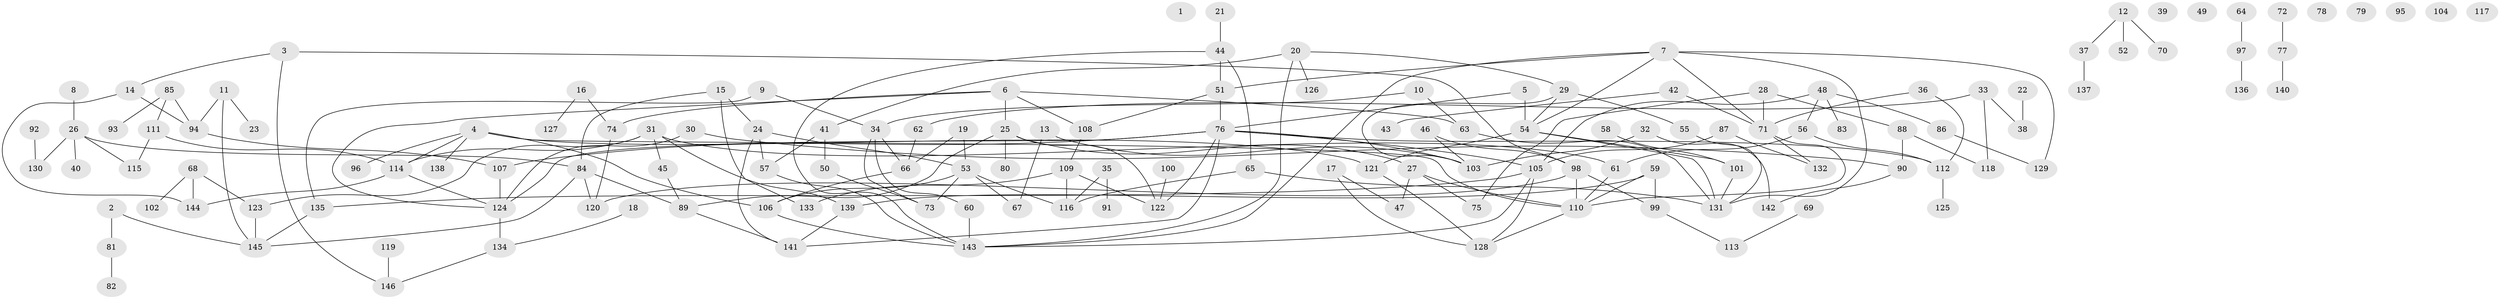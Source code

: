 // Generated by graph-tools (version 1.1) at 2025/39/03/09/25 04:39:52]
// undirected, 146 vertices, 196 edges
graph export_dot {
graph [start="1"]
  node [color=gray90,style=filled];
  1;
  2;
  3;
  4;
  5;
  6;
  7;
  8;
  9;
  10;
  11;
  12;
  13;
  14;
  15;
  16;
  17;
  18;
  19;
  20;
  21;
  22;
  23;
  24;
  25;
  26;
  27;
  28;
  29;
  30;
  31;
  32;
  33;
  34;
  35;
  36;
  37;
  38;
  39;
  40;
  41;
  42;
  43;
  44;
  45;
  46;
  47;
  48;
  49;
  50;
  51;
  52;
  53;
  54;
  55;
  56;
  57;
  58;
  59;
  60;
  61;
  62;
  63;
  64;
  65;
  66;
  67;
  68;
  69;
  70;
  71;
  72;
  73;
  74;
  75;
  76;
  77;
  78;
  79;
  80;
  81;
  82;
  83;
  84;
  85;
  86;
  87;
  88;
  89;
  90;
  91;
  92;
  93;
  94;
  95;
  96;
  97;
  98;
  99;
  100;
  101;
  102;
  103;
  104;
  105;
  106;
  107;
  108;
  109;
  110;
  111;
  112;
  113;
  114;
  115;
  116;
  117;
  118;
  119;
  120;
  121;
  122;
  123;
  124;
  125;
  126;
  127;
  128;
  129;
  130;
  131;
  132;
  133;
  134;
  135;
  136;
  137;
  138;
  139;
  140;
  141;
  142;
  143;
  144;
  145;
  146;
  2 -- 81;
  2 -- 145;
  3 -- 14;
  3 -- 98;
  3 -- 146;
  4 -- 96;
  4 -- 106;
  4 -- 110;
  4 -- 114;
  4 -- 121;
  4 -- 138;
  5 -- 54;
  5 -- 76;
  6 -- 25;
  6 -- 63;
  6 -- 74;
  6 -- 108;
  6 -- 124;
  7 -- 51;
  7 -- 54;
  7 -- 71;
  7 -- 129;
  7 -- 131;
  7 -- 143;
  8 -- 26;
  9 -- 34;
  9 -- 135;
  10 -- 34;
  10 -- 63;
  11 -- 23;
  11 -- 94;
  11 -- 145;
  12 -- 37;
  12 -- 52;
  12 -- 70;
  13 -- 67;
  13 -- 103;
  14 -- 94;
  14 -- 144;
  15 -- 24;
  15 -- 84;
  15 -- 133;
  16 -- 74;
  16 -- 127;
  17 -- 47;
  17 -- 128;
  18 -- 134;
  19 -- 53;
  19 -- 66;
  20 -- 29;
  20 -- 41;
  20 -- 126;
  20 -- 143;
  21 -- 44;
  22 -- 38;
  24 -- 53;
  24 -- 57;
  24 -- 141;
  25 -- 27;
  25 -- 80;
  25 -- 89;
  25 -- 122;
  26 -- 40;
  26 -- 84;
  26 -- 115;
  26 -- 130;
  27 -- 47;
  27 -- 75;
  27 -- 110;
  28 -- 71;
  28 -- 75;
  28 -- 88;
  29 -- 54;
  29 -- 55;
  29 -- 103;
  30 -- 90;
  30 -- 124;
  31 -- 45;
  31 -- 61;
  31 -- 114;
  31 -- 123;
  31 -- 139;
  32 -- 103;
  32 -- 142;
  33 -- 38;
  33 -- 62;
  33 -- 118;
  34 -- 60;
  34 -- 66;
  34 -- 73;
  35 -- 91;
  35 -- 116;
  36 -- 71;
  36 -- 112;
  37 -- 137;
  41 -- 50;
  41 -- 57;
  42 -- 43;
  42 -- 71;
  44 -- 51;
  44 -- 65;
  44 -- 143;
  45 -- 89;
  46 -- 98;
  46 -- 103;
  48 -- 56;
  48 -- 83;
  48 -- 86;
  48 -- 105;
  50 -- 73;
  51 -- 76;
  51 -- 108;
  53 -- 67;
  53 -- 73;
  53 -- 106;
  53 -- 116;
  54 -- 101;
  54 -- 121;
  54 -- 131;
  55 -- 131;
  56 -- 61;
  56 -- 112;
  57 -- 143;
  58 -- 101;
  59 -- 99;
  59 -- 110;
  59 -- 139;
  60 -- 143;
  61 -- 110;
  62 -- 66;
  63 -- 131;
  64 -- 97;
  65 -- 116;
  65 -- 131;
  66 -- 106;
  68 -- 102;
  68 -- 123;
  68 -- 144;
  69 -- 113;
  71 -- 110;
  71 -- 132;
  72 -- 77;
  74 -- 120;
  76 -- 103;
  76 -- 105;
  76 -- 107;
  76 -- 112;
  76 -- 122;
  76 -- 124;
  76 -- 141;
  77 -- 140;
  81 -- 82;
  84 -- 89;
  84 -- 120;
  84 -- 145;
  85 -- 93;
  85 -- 94;
  85 -- 111;
  86 -- 129;
  87 -- 105;
  87 -- 132;
  88 -- 90;
  88 -- 118;
  89 -- 141;
  90 -- 142;
  92 -- 130;
  94 -- 107;
  97 -- 136;
  98 -- 99;
  98 -- 110;
  98 -- 120;
  99 -- 113;
  100 -- 122;
  101 -- 131;
  105 -- 128;
  105 -- 135;
  105 -- 143;
  106 -- 143;
  107 -- 124;
  108 -- 109;
  109 -- 116;
  109 -- 122;
  109 -- 133;
  110 -- 128;
  111 -- 114;
  111 -- 115;
  112 -- 125;
  114 -- 124;
  114 -- 144;
  119 -- 146;
  121 -- 128;
  123 -- 145;
  124 -- 134;
  134 -- 146;
  135 -- 145;
  139 -- 141;
}
